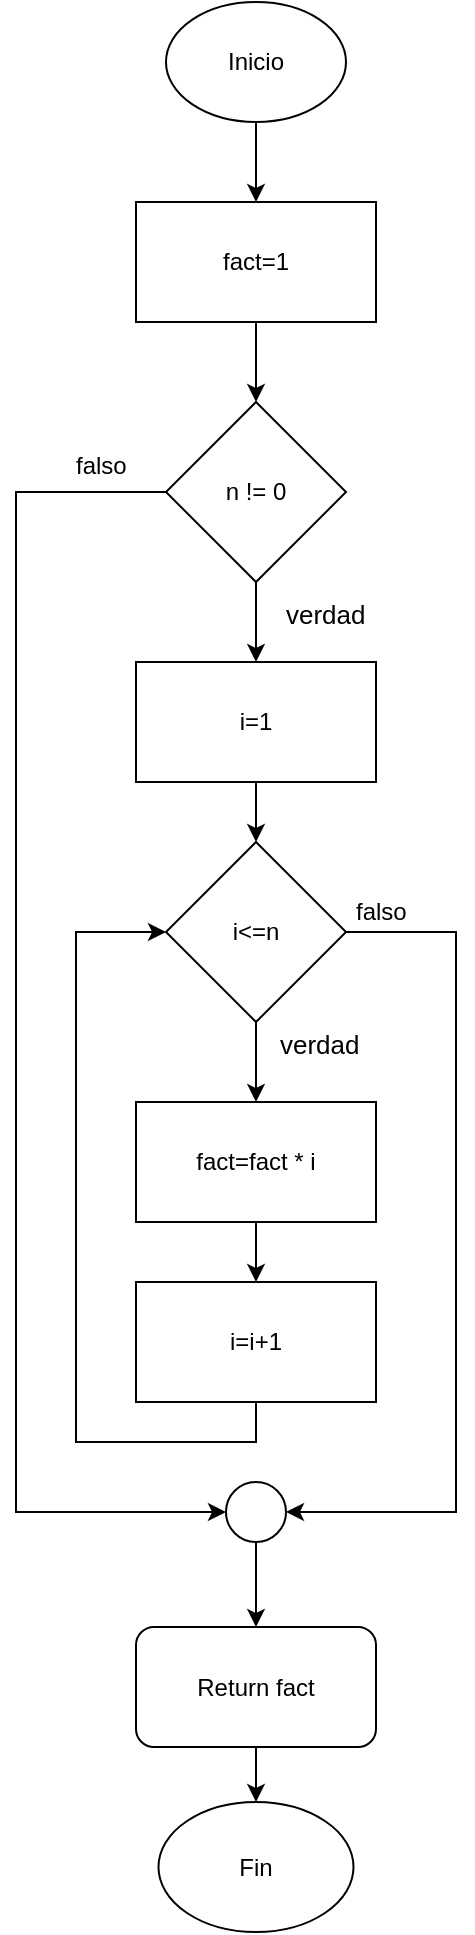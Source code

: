<mxfile version="16.6.5" type="github">
  <diagram id="C5RBs43oDa-KdzZeNtuy" name="Page-1">
    <mxGraphModel dx="1121" dy="711" grid="1" gridSize="10" guides="1" tooltips="1" connect="1" arrows="1" fold="1" page="1" pageScale="1" pageWidth="827" pageHeight="1169" math="0" shadow="0">
      <root>
        <mxCell id="WIyWlLk6GJQsqaUBKTNV-0" />
        <mxCell id="WIyWlLk6GJQsqaUBKTNV-1" parent="WIyWlLk6GJQsqaUBKTNV-0" />
        <mxCell id="8fPAHDgYZI8WkZchjllX-3" style="edgeStyle=orthogonalEdgeStyle;rounded=0;orthogonalLoop=1;jettySize=auto;html=1;" edge="1" parent="WIyWlLk6GJQsqaUBKTNV-1" source="8fPAHDgYZI8WkZchjllX-0" target="8fPAHDgYZI8WkZchjllX-2">
          <mxGeometry relative="1" as="geometry" />
        </mxCell>
        <mxCell id="8fPAHDgYZI8WkZchjllX-0" value="Inicio" style="ellipse;whiteSpace=wrap;html=1;" vertex="1" parent="WIyWlLk6GJQsqaUBKTNV-1">
          <mxGeometry x="125" y="190" width="90" height="60" as="geometry" />
        </mxCell>
        <mxCell id="8fPAHDgYZI8WkZchjllX-1" value="Fin" style="ellipse;whiteSpace=wrap;html=1;" vertex="1" parent="WIyWlLk6GJQsqaUBKTNV-1">
          <mxGeometry x="121.25" y="1090" width="97.5" height="65" as="geometry" />
        </mxCell>
        <mxCell id="8fPAHDgYZI8WkZchjllX-5" style="edgeStyle=orthogonalEdgeStyle;rounded=0;orthogonalLoop=1;jettySize=auto;html=1;" edge="1" parent="WIyWlLk6GJQsqaUBKTNV-1" source="8fPAHDgYZI8WkZchjllX-2">
          <mxGeometry relative="1" as="geometry">
            <mxPoint x="170" y="390" as="targetPoint" />
          </mxGeometry>
        </mxCell>
        <mxCell id="8fPAHDgYZI8WkZchjllX-2" value="fact=1" style="rounded=0;whiteSpace=wrap;html=1;" vertex="1" parent="WIyWlLk6GJQsqaUBKTNV-1">
          <mxGeometry x="110" y="290" width="120" height="60" as="geometry" />
        </mxCell>
        <mxCell id="8fPAHDgYZI8WkZchjllX-12" style="edgeStyle=orthogonalEdgeStyle;rounded=0;orthogonalLoop=1;jettySize=auto;html=1;" edge="1" parent="WIyWlLk6GJQsqaUBKTNV-1" source="8fPAHDgYZI8WkZchjllX-6">
          <mxGeometry relative="1" as="geometry">
            <mxPoint x="170" y="520" as="targetPoint" />
          </mxGeometry>
        </mxCell>
        <mxCell id="8fPAHDgYZI8WkZchjllX-31" style="edgeStyle=orthogonalEdgeStyle;rounded=0;orthogonalLoop=1;jettySize=auto;html=1;fontFamily=Helvetica;fontSize=13;" edge="1" parent="WIyWlLk6GJQsqaUBKTNV-1" source="8fPAHDgYZI8WkZchjllX-6" target="8fPAHDgYZI8WkZchjllX-17">
          <mxGeometry relative="1" as="geometry">
            <Array as="points">
              <mxPoint x="50" y="435" />
              <mxPoint x="50" y="945" />
            </Array>
          </mxGeometry>
        </mxCell>
        <mxCell id="8fPAHDgYZI8WkZchjllX-6" value="n != 0" style="rhombus;whiteSpace=wrap;html=1;" vertex="1" parent="WIyWlLk6GJQsqaUBKTNV-1">
          <mxGeometry x="125" y="390" width="90" height="90" as="geometry" />
        </mxCell>
        <mxCell id="8fPAHDgYZI8WkZchjllX-14" style="edgeStyle=orthogonalEdgeStyle;rounded=0;orthogonalLoop=1;jettySize=auto;html=1;startArrow=none;exitX=1;exitY=0.5;exitDx=0;exitDy=0;" edge="1" parent="WIyWlLk6GJQsqaUBKTNV-1" source="8fPAHDgYZI8WkZchjllX-8" target="8fPAHDgYZI8WkZchjllX-17">
          <mxGeometry relative="1" as="geometry">
            <mxPoint x="220" y="655" as="sourcePoint" />
            <mxPoint x="380" y="655" as="targetPoint" />
            <Array as="points">
              <mxPoint x="270" y="655" />
              <mxPoint x="270" y="945" />
            </Array>
          </mxGeometry>
        </mxCell>
        <mxCell id="8fPAHDgYZI8WkZchjllX-16" value="" style="edgeStyle=orthogonalEdgeStyle;rounded=0;orthogonalLoop=1;jettySize=auto;html=1;" edge="1" parent="WIyWlLk6GJQsqaUBKTNV-1" source="8fPAHDgYZI8WkZchjllX-8" target="8fPAHDgYZI8WkZchjllX-15">
          <mxGeometry relative="1" as="geometry" />
        </mxCell>
        <mxCell id="8fPAHDgYZI8WkZchjllX-8" value="i&amp;lt;=n" style="rhombus;whiteSpace=wrap;html=1;" vertex="1" parent="WIyWlLk6GJQsqaUBKTNV-1">
          <mxGeometry x="125" y="610" width="90" height="90" as="geometry" />
        </mxCell>
        <mxCell id="8fPAHDgYZI8WkZchjllX-11" style="edgeStyle=orthogonalEdgeStyle;rounded=0;orthogonalLoop=1;jettySize=auto;html=1;" edge="1" parent="WIyWlLk6GJQsqaUBKTNV-1" source="8fPAHDgYZI8WkZchjllX-9" target="8fPAHDgYZI8WkZchjllX-1">
          <mxGeometry relative="1" as="geometry" />
        </mxCell>
        <mxCell id="8fPAHDgYZI8WkZchjllX-9" value="Return fact" style="rounded=1;whiteSpace=wrap;html=1;" vertex="1" parent="WIyWlLk6GJQsqaUBKTNV-1">
          <mxGeometry x="110" y="1002.5" width="120" height="60" as="geometry" />
        </mxCell>
        <mxCell id="8fPAHDgYZI8WkZchjllX-36" style="edgeStyle=orthogonalEdgeStyle;rounded=0;orthogonalLoop=1;jettySize=auto;html=1;fontFamily=Helvetica;fontSize=13;" edge="1" parent="WIyWlLk6GJQsqaUBKTNV-1" source="8fPAHDgYZI8WkZchjllX-15" target="8fPAHDgYZI8WkZchjllX-34">
          <mxGeometry relative="1" as="geometry" />
        </mxCell>
        <mxCell id="8fPAHDgYZI8WkZchjllX-15" value="fact=fact * i" style="rounded=0;whiteSpace=wrap;html=1;" vertex="1" parent="WIyWlLk6GJQsqaUBKTNV-1">
          <mxGeometry x="110" y="740" width="120" height="60" as="geometry" />
        </mxCell>
        <mxCell id="8fPAHDgYZI8WkZchjllX-33" style="edgeStyle=orthogonalEdgeStyle;rounded=0;orthogonalLoop=1;jettySize=auto;html=1;fontFamily=Helvetica;fontSize=13;" edge="1" parent="WIyWlLk6GJQsqaUBKTNV-1" source="8fPAHDgYZI8WkZchjllX-17" target="8fPAHDgYZI8WkZchjllX-9">
          <mxGeometry relative="1" as="geometry" />
        </mxCell>
        <mxCell id="8fPAHDgYZI8WkZchjllX-17" value="" style="ellipse;whiteSpace=wrap;html=1;aspect=fixed;" vertex="1" parent="WIyWlLk6GJQsqaUBKTNV-1">
          <mxGeometry x="155" y="930" width="30" height="30" as="geometry" />
        </mxCell>
        <mxCell id="8fPAHDgYZI8WkZchjllX-21" value="&lt;h1 style=&quot;font-size: 13px&quot;&gt;&lt;span style=&quot;font-weight: normal&quot;&gt;verdad&lt;/span&gt;&lt;br&gt;&lt;/h1&gt;&lt;p&gt;&lt;br&gt;&lt;/p&gt;" style="text;html=1;strokeColor=none;fillColor=none;spacing=5;spacingTop=-20;whiteSpace=wrap;overflow=hidden;rounded=0;" vertex="1" parent="WIyWlLk6GJQsqaUBKTNV-1">
          <mxGeometry x="180" y="490" width="50" height="20" as="geometry" />
        </mxCell>
        <mxCell id="8fPAHDgYZI8WkZchjllX-22" value="falso" style="text;html=1;strokeColor=none;fillColor=none;spacing=5;spacingTop=-20;whiteSpace=wrap;overflow=hidden;rounded=0;" vertex="1" parent="WIyWlLk6GJQsqaUBKTNV-1">
          <mxGeometry x="75" y="425" width="50" height="20" as="geometry" />
        </mxCell>
        <mxCell id="8fPAHDgYZI8WkZchjllX-29" style="edgeStyle=orthogonalEdgeStyle;rounded=0;orthogonalLoop=1;jettySize=auto;html=1;fontFamily=Helvetica;fontSize=13;" edge="1" parent="WIyWlLk6GJQsqaUBKTNV-1" source="8fPAHDgYZI8WkZchjllX-28" target="8fPAHDgYZI8WkZchjllX-8">
          <mxGeometry relative="1" as="geometry" />
        </mxCell>
        <mxCell id="8fPAHDgYZI8WkZchjllX-28" value="i=1" style="rounded=0;whiteSpace=wrap;html=1;" vertex="1" parent="WIyWlLk6GJQsqaUBKTNV-1">
          <mxGeometry x="110" y="520" width="120" height="60" as="geometry" />
        </mxCell>
        <mxCell id="8fPAHDgYZI8WkZchjllX-37" style="edgeStyle=orthogonalEdgeStyle;rounded=0;orthogonalLoop=1;jettySize=auto;html=1;entryX=0;entryY=0.5;entryDx=0;entryDy=0;fontFamily=Helvetica;fontSize=13;exitX=0.5;exitY=1;exitDx=0;exitDy=0;" edge="1" parent="WIyWlLk6GJQsqaUBKTNV-1" source="8fPAHDgYZI8WkZchjllX-34" target="8fPAHDgYZI8WkZchjllX-8">
          <mxGeometry relative="1" as="geometry">
            <mxPoint x="170" y="900" as="sourcePoint" />
            <Array as="points">
              <mxPoint x="170" y="910" />
              <mxPoint x="80" y="910" />
              <mxPoint x="80" y="655" />
            </Array>
          </mxGeometry>
        </mxCell>
        <mxCell id="8fPAHDgYZI8WkZchjllX-34" value="i=i+1" style="rounded=0;whiteSpace=wrap;html=1;" vertex="1" parent="WIyWlLk6GJQsqaUBKTNV-1">
          <mxGeometry x="110" y="830" width="120" height="60" as="geometry" />
        </mxCell>
        <mxCell id="8fPAHDgYZI8WkZchjllX-38" value="&lt;h1 style=&quot;font-size: 13px&quot;&gt;&lt;span style=&quot;font-weight: normal&quot;&gt;verdad&lt;/span&gt;&lt;br&gt;&lt;/h1&gt;&lt;p&gt;&lt;br&gt;&lt;/p&gt;" style="text;html=1;strokeColor=none;fillColor=none;spacing=5;spacingTop=-20;whiteSpace=wrap;overflow=hidden;rounded=0;" vertex="1" parent="WIyWlLk6GJQsqaUBKTNV-1">
          <mxGeometry x="177" y="705" width="50" height="20" as="geometry" />
        </mxCell>
        <mxCell id="8fPAHDgYZI8WkZchjllX-39" value="falso" style="text;html=1;strokeColor=none;fillColor=none;spacing=5;spacingTop=-20;whiteSpace=wrap;overflow=hidden;rounded=0;" vertex="1" parent="WIyWlLk6GJQsqaUBKTNV-1">
          <mxGeometry x="215" y="648" width="50" height="20" as="geometry" />
        </mxCell>
      </root>
    </mxGraphModel>
  </diagram>
</mxfile>
